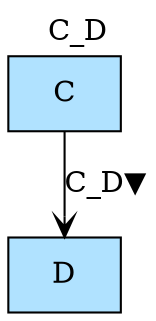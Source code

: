 digraph {graph[label=C_D,labelloc=tl,labelfontsize=12];
"C"[shape=box,fillcolor=lightskyblue1,style = filled,label="C"];
"D"[shape=box,fillcolor=lightskyblue1,style = filled,label="D"];

"C"->"D"[label="C_D▼",arrowhead=vee];
}
